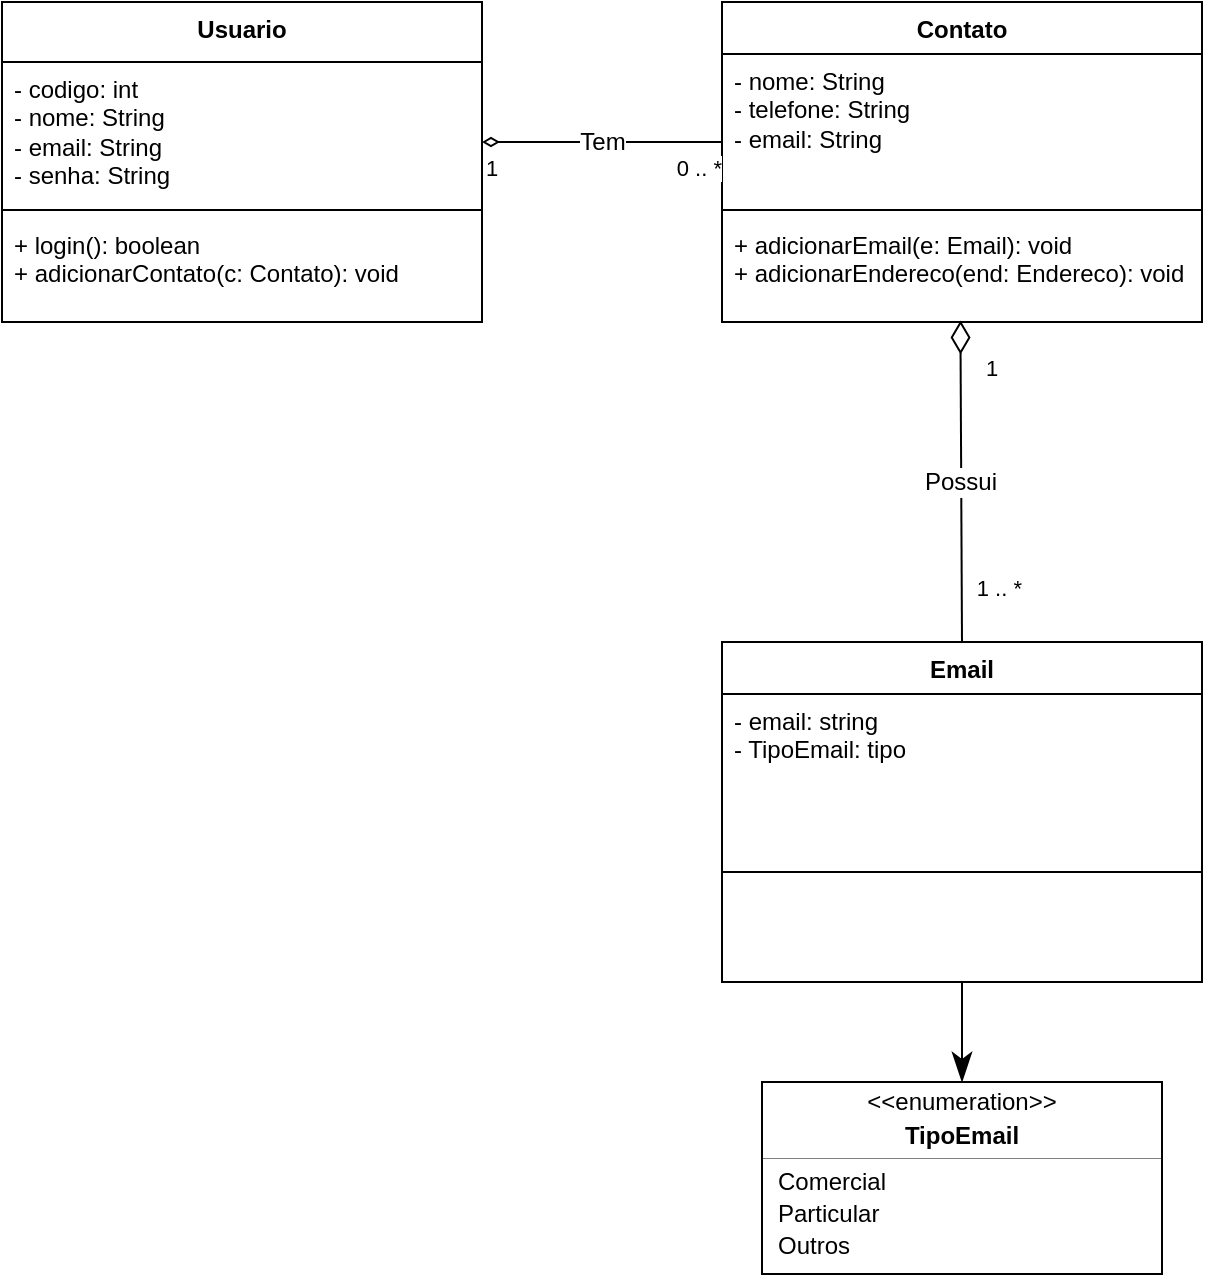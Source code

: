 <mxfile version="28.2.5">
  <diagram name="Página-1" id="JPcZn65q2pCtWcq3TTtS">
    <mxGraphModel dx="1303" dy="724" grid="1" gridSize="10" guides="1" tooltips="1" connect="1" arrows="1" fold="1" page="1" pageScale="1" pageWidth="1169" pageHeight="827" math="0" shadow="0">
      <root>
        <mxCell id="0" />
        <mxCell id="1" parent="0" />
        <mxCell id="9aUHmwyhnExBrmY6oB96-1" value="&lt;div&gt;&lt;span style=&quot;background-color: transparent; color: light-dark(rgb(0, 0, 0), rgb(255, 255, 255));&quot;&gt;Usuario&lt;/span&gt;&lt;/div&gt;" style="swimlane;fontStyle=1;align=center;verticalAlign=top;childLayout=stackLayout;horizontal=1;startSize=30;horizontalStack=0;resizeParent=1;resizeParentMax=0;resizeLast=0;collapsible=1;marginBottom=0;whiteSpace=wrap;html=1;" vertex="1" parent="1">
          <mxGeometry x="160" y="120" width="240" height="160" as="geometry" />
        </mxCell>
        <mxCell id="9aUHmwyhnExBrmY6oB96-2" value="- codigo: int&lt;div&gt;- nome: String&lt;/div&gt;&lt;div&gt;- email: String&lt;/div&gt;&lt;div&gt;- senha: String&lt;/div&gt;" style="text;strokeColor=none;fillColor=none;align=left;verticalAlign=top;spacingLeft=4;spacingRight=4;overflow=hidden;rotatable=0;points=[[0,0.5],[1,0.5]];portConstraint=eastwest;whiteSpace=wrap;html=1;" vertex="1" parent="9aUHmwyhnExBrmY6oB96-1">
          <mxGeometry y="30" width="240" height="70" as="geometry" />
        </mxCell>
        <mxCell id="9aUHmwyhnExBrmY6oB96-3" value="" style="line;strokeWidth=1;fillColor=none;align=left;verticalAlign=middle;spacingTop=-1;spacingLeft=3;spacingRight=3;rotatable=0;labelPosition=right;points=[];portConstraint=eastwest;strokeColor=inherit;" vertex="1" parent="9aUHmwyhnExBrmY6oB96-1">
          <mxGeometry y="100" width="240" height="8" as="geometry" />
        </mxCell>
        <mxCell id="9aUHmwyhnExBrmY6oB96-4" value="+ login(): boolean&lt;div&gt;+ adicionarContato(c: Contato): void&lt;/div&gt;" style="text;strokeColor=none;fillColor=none;align=left;verticalAlign=top;spacingLeft=4;spacingRight=4;overflow=hidden;rotatable=0;points=[[0,0.5],[1,0.5]];portConstraint=eastwest;whiteSpace=wrap;html=1;" vertex="1" parent="9aUHmwyhnExBrmY6oB96-1">
          <mxGeometry y="108" width="240" height="52" as="geometry" />
        </mxCell>
        <mxCell id="9aUHmwyhnExBrmY6oB96-9" value="Contato" style="swimlane;fontStyle=1;align=center;verticalAlign=top;childLayout=stackLayout;horizontal=1;startSize=26;horizontalStack=0;resizeParent=1;resizeParentMax=0;resizeLast=0;collapsible=1;marginBottom=0;whiteSpace=wrap;html=1;" vertex="1" parent="1">
          <mxGeometry x="520" y="120" width="240" height="160" as="geometry" />
        </mxCell>
        <mxCell id="9aUHmwyhnExBrmY6oB96-10" value="- nome: String&lt;div&gt;- telefone: String&lt;/div&gt;&lt;div&gt;- email: String&lt;/div&gt;" style="text;strokeColor=none;fillColor=none;align=left;verticalAlign=top;spacingLeft=4;spacingRight=4;overflow=hidden;rotatable=0;points=[[0,0.5],[1,0.5]];portConstraint=eastwest;whiteSpace=wrap;html=1;" vertex="1" parent="9aUHmwyhnExBrmY6oB96-9">
          <mxGeometry y="26" width="240" height="74" as="geometry" />
        </mxCell>
        <mxCell id="9aUHmwyhnExBrmY6oB96-11" value="" style="line;strokeWidth=1;fillColor=none;align=left;verticalAlign=middle;spacingTop=-1;spacingLeft=3;spacingRight=3;rotatable=0;labelPosition=right;points=[];portConstraint=eastwest;strokeColor=inherit;" vertex="1" parent="9aUHmwyhnExBrmY6oB96-9">
          <mxGeometry y="100" width="240" height="8" as="geometry" />
        </mxCell>
        <mxCell id="9aUHmwyhnExBrmY6oB96-12" value="+ adicionarEmail(e: Email): void&lt;div&gt;+ adicionarEndereco(end: Endereco): void&lt;/div&gt;" style="text;strokeColor=none;fillColor=none;align=left;verticalAlign=top;spacingLeft=4;spacingRight=4;overflow=hidden;rotatable=0;points=[[0,0.5],[1,0.5]];portConstraint=eastwest;whiteSpace=wrap;html=1;" vertex="1" parent="9aUHmwyhnExBrmY6oB96-9">
          <mxGeometry y="108" width="240" height="52" as="geometry" />
        </mxCell>
        <mxCell id="9aUHmwyhnExBrmY6oB96-13" value="Email" style="swimlane;fontStyle=1;align=center;verticalAlign=top;childLayout=stackLayout;horizontal=1;startSize=26;horizontalStack=0;resizeParent=1;resizeParentMax=0;resizeLast=0;collapsible=1;marginBottom=0;whiteSpace=wrap;html=1;" vertex="1" parent="1">
          <mxGeometry x="520" y="440" width="240" height="170" as="geometry" />
        </mxCell>
        <mxCell id="9aUHmwyhnExBrmY6oB96-14" value="- email: string&lt;div&gt;- TipoEmail: tipo&lt;/div&gt;" style="text;strokeColor=none;fillColor=none;align=left;verticalAlign=top;spacingLeft=4;spacingRight=4;overflow=hidden;rotatable=0;points=[[0,0.5],[1,0.5]];portConstraint=eastwest;whiteSpace=wrap;html=1;" vertex="1" parent="9aUHmwyhnExBrmY6oB96-13">
          <mxGeometry y="26" width="240" height="34" as="geometry" />
        </mxCell>
        <mxCell id="9aUHmwyhnExBrmY6oB96-15" value="" style="line;strokeWidth=1;fillColor=none;align=left;verticalAlign=middle;spacingTop=-1;spacingLeft=3;spacingRight=3;rotatable=0;labelPosition=right;points=[];portConstraint=eastwest;strokeColor=inherit;" vertex="1" parent="9aUHmwyhnExBrmY6oB96-13">
          <mxGeometry y="60" width="240" height="110" as="geometry" />
        </mxCell>
        <mxCell id="9aUHmwyhnExBrmY6oB96-21" value="" style="fontStyle=1;align=center;verticalAlign=middle;childLayout=stackLayout;horizontal=1;horizontalStack=0;resizeParent=1;resizeParentMax=0;resizeLast=0;marginBottom=0;" vertex="1" parent="1">
          <mxGeometry x="540" y="660" width="200" height="96" as="geometry" />
        </mxCell>
        <mxCell id="9aUHmwyhnExBrmY6oB96-22" value="&amp;lt;&amp;lt;enumeration&amp;gt;&amp;gt;" style="html=1;align=center;spacing=0;verticalAlign=middle;strokeColor=none;fillColor=none;whiteSpace=wrap;" vertex="1" parent="9aUHmwyhnExBrmY6oB96-21">
          <mxGeometry width="200" height="20" as="geometry" />
        </mxCell>
        <mxCell id="9aUHmwyhnExBrmY6oB96-23" value="TipoEmail" style="html=1;align=center;spacing=0;verticalAlign=middle;strokeColor=none;fillColor=none;whiteSpace=wrap;fontStyle=1;" vertex="1" parent="9aUHmwyhnExBrmY6oB96-21">
          <mxGeometry y="20" width="200" height="14" as="geometry" />
        </mxCell>
        <mxCell id="9aUHmwyhnExBrmY6oB96-24" value="" style="line;strokeWidth=0.25;fillColor=none;align=left;verticalAlign=middle;spacingTop=-1;spacingLeft=3;spacingRight=3;rotatable=0;labelPosition=right;points=[];portConstraint=eastwest;" vertex="1" parent="9aUHmwyhnExBrmY6oB96-21">
          <mxGeometry y="34" width="200" height="8" as="geometry" />
        </mxCell>
        <mxCell id="9aUHmwyhnExBrmY6oB96-25" value="Comercial" style="html=1;align=left;spacing=0;spacingLeft=8;verticalAlign=middle;strokeColor=none;fillColor=none;whiteSpace=wrap;" vertex="1" parent="9aUHmwyhnExBrmY6oB96-21">
          <mxGeometry y="42" width="200" height="16" as="geometry" />
        </mxCell>
        <mxCell id="9aUHmwyhnExBrmY6oB96-26" value="Particular" style="html=1;align=left;spacing=0;spacingLeft=8;verticalAlign=middle;strokeColor=none;fillColor=none;whiteSpace=wrap;" vertex="1" parent="9aUHmwyhnExBrmY6oB96-21">
          <mxGeometry y="58" width="200" height="16" as="geometry" />
        </mxCell>
        <mxCell id="9aUHmwyhnExBrmY6oB96-29" value="Outros" style="html=1;align=left;spacing=0;spacingLeft=8;verticalAlign=middle;strokeColor=none;fillColor=none;whiteSpace=wrap;" vertex="1" parent="9aUHmwyhnExBrmY6oB96-21">
          <mxGeometry y="74" width="200" height="16" as="geometry" />
        </mxCell>
        <mxCell id="9aUHmwyhnExBrmY6oB96-27" value="" style="html=1;align=left;spacing=0;spacingLeft=8;verticalAlign=middle;strokeColor=none;fillColor=none;whiteSpace=wrap;" vertex="1" parent="9aUHmwyhnExBrmY6oB96-21">
          <mxGeometry y="90" width="200" height="6" as="geometry" />
        </mxCell>
        <mxCell id="9aUHmwyhnExBrmY6oB96-35" value="Tem" style="endArrow=none;html=1;startArrow=diamondThin;startFill=0;edgeStyle=orthogonalEdgeStyle;rounded=0;fontSize=12;curved=1;endFill=0;" edge="1" parent="1">
          <mxGeometry relative="1" as="geometry">
            <mxPoint x="400" y="190" as="sourcePoint" />
            <mxPoint x="520" y="190" as="targetPoint" />
          </mxGeometry>
        </mxCell>
        <mxCell id="9aUHmwyhnExBrmY6oB96-36" value="1" style="edgeLabel;resizable=0;html=1;align=left;verticalAlign=top;" connectable="0" vertex="1" parent="9aUHmwyhnExBrmY6oB96-35">
          <mxGeometry x="-1" relative="1" as="geometry" />
        </mxCell>
        <mxCell id="9aUHmwyhnExBrmY6oB96-37" value="0 .. *" style="edgeLabel;resizable=0;html=1;align=right;verticalAlign=top;" connectable="0" vertex="1" parent="9aUHmwyhnExBrmY6oB96-35">
          <mxGeometry x="1" relative="1" as="geometry" />
        </mxCell>
        <mxCell id="9aUHmwyhnExBrmY6oB96-38" value="Possui" style="endArrow=none;html=1;endSize=12;startArrow=diamondThin;startSize=14;startFill=0;edgeStyle=orthogonalEdgeStyle;rounded=0;fontSize=12;curved=1;exitX=0.497;exitY=0.986;exitDx=0;exitDy=0;exitPerimeter=0;entryX=0.5;entryY=0;entryDx=0;entryDy=0;endFill=0;" edge="1" parent="1" source="9aUHmwyhnExBrmY6oB96-12" target="9aUHmwyhnExBrmY6oB96-13">
          <mxGeometry relative="1" as="geometry">
            <mxPoint x="490" y="390" as="sourcePoint" />
            <mxPoint x="650" y="390" as="targetPoint" />
          </mxGeometry>
        </mxCell>
        <mxCell id="9aUHmwyhnExBrmY6oB96-39" value="1" style="edgeLabel;resizable=0;html=1;align=left;verticalAlign=top;" connectable="0" vertex="1" parent="9aUHmwyhnExBrmY6oB96-38">
          <mxGeometry x="-1" relative="1" as="geometry">
            <mxPoint x="11" y="11" as="offset" />
          </mxGeometry>
        </mxCell>
        <mxCell id="9aUHmwyhnExBrmY6oB96-40" value="1 .. *" style="edgeLabel;resizable=0;html=1;align=right;verticalAlign=top;" connectable="0" vertex="1" parent="9aUHmwyhnExBrmY6oB96-38">
          <mxGeometry x="1" relative="1" as="geometry">
            <mxPoint x="30" y="-40" as="offset" />
          </mxGeometry>
        </mxCell>
        <mxCell id="9aUHmwyhnExBrmY6oB96-41" value="" style="endArrow=classicThin;html=1;endSize=12;startArrow=none;startSize=14;startFill=0;edgeStyle=orthogonalEdgeStyle;rounded=0;fontSize=12;curved=1;entryX=0.5;entryY=0;entryDx=0;entryDy=0;exitX=0.5;exitY=1;exitDx=0;exitDy=0;endFill=1;" edge="1" parent="1" source="9aUHmwyhnExBrmY6oB96-13" target="9aUHmwyhnExBrmY6oB96-22">
          <mxGeometry relative="1" as="geometry">
            <mxPoint x="360" y="630" as="sourcePoint" />
            <mxPoint x="520" y="630" as="targetPoint" />
          </mxGeometry>
        </mxCell>
      </root>
    </mxGraphModel>
  </diagram>
</mxfile>
